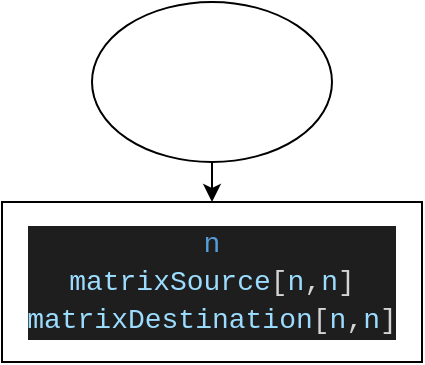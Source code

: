 <mxfile>
    <diagram id="F8Rm3BcWke-fx5FRCHsR" name="Page-1">
        <mxGraphModel dx="1331" dy="617" grid="1" gridSize="10" guides="1" tooltips="1" connect="1" arrows="1" fold="1" page="1" pageScale="1" pageWidth="827" pageHeight="1169" math="0" shadow="0">
            <root>
                <mxCell id="0"/>
                <mxCell id="1" parent="0"/>
                <mxCell id="4" value="" style="edgeStyle=none;html=1;" edge="1" parent="1" source="2" target="3">
                    <mxGeometry relative="1" as="geometry"/>
                </mxCell>
                <mxCell id="2" value="" style="ellipse;whiteSpace=wrap;html=1;" vertex="1" parent="1">
                    <mxGeometry x="340" y="20" width="120" height="80" as="geometry"/>
                </mxCell>
                <mxCell id="3" value="&lt;div style=&quot;background-color: rgb(30 , 30 , 30) ; font-family: &amp;#34;consolas&amp;#34; , &amp;#34;courier new&amp;#34; , monospace ; font-size: 14px ; line-height: 19px&quot;&gt;&lt;div&gt;&lt;font color=&quot;#569cd6&quot;&gt;n&lt;/font&gt;&lt;/div&gt;&lt;div&gt;&lt;span style=&quot;color: rgb(156 , 220 , 254)&quot;&gt;matrixSource&lt;/span&gt;&lt;font color=&quot;#d4d4d4&quot;&gt;[&lt;/font&gt;&lt;span style=&quot;color: rgb(156 , 220 , 254)&quot;&gt;n&lt;/span&gt;&lt;font color=&quot;#d4d4d4&quot;&gt;,&lt;/font&gt;&lt;span style=&quot;color: rgb(156 , 220 , 254)&quot;&gt;n&lt;/span&gt;&lt;font color=&quot;#d4d4d4&quot;&gt;]&lt;/font&gt;&lt;/div&gt;&lt;div style=&quot;color: rgb(212 , 212 , 212)&quot;&gt;&lt;span style=&quot;color: rgb(156 , 220 , 254)&quot;&gt;matrixDestination&lt;/span&gt;&lt;font color=&quot;#d4d4d4&quot;&gt;[&lt;/font&gt;&lt;span style=&quot;color: rgb(156 , 220 , 254)&quot;&gt;n&lt;/span&gt;&lt;font color=&quot;#d4d4d4&quot;&gt;,&lt;/font&gt;&lt;span style=&quot;color: rgb(156 , 220 , 254)&quot;&gt;n&lt;/span&gt;&lt;font color=&quot;#d4d4d4&quot;&gt;]&lt;/font&gt;&lt;br&gt;&lt;/div&gt;&lt;/div&gt;" style="whiteSpace=wrap;html=1;" vertex="1" parent="1">
                    <mxGeometry x="295" y="120" width="210" height="80" as="geometry"/>
                </mxCell>
            </root>
        </mxGraphModel>
    </diagram>
</mxfile>